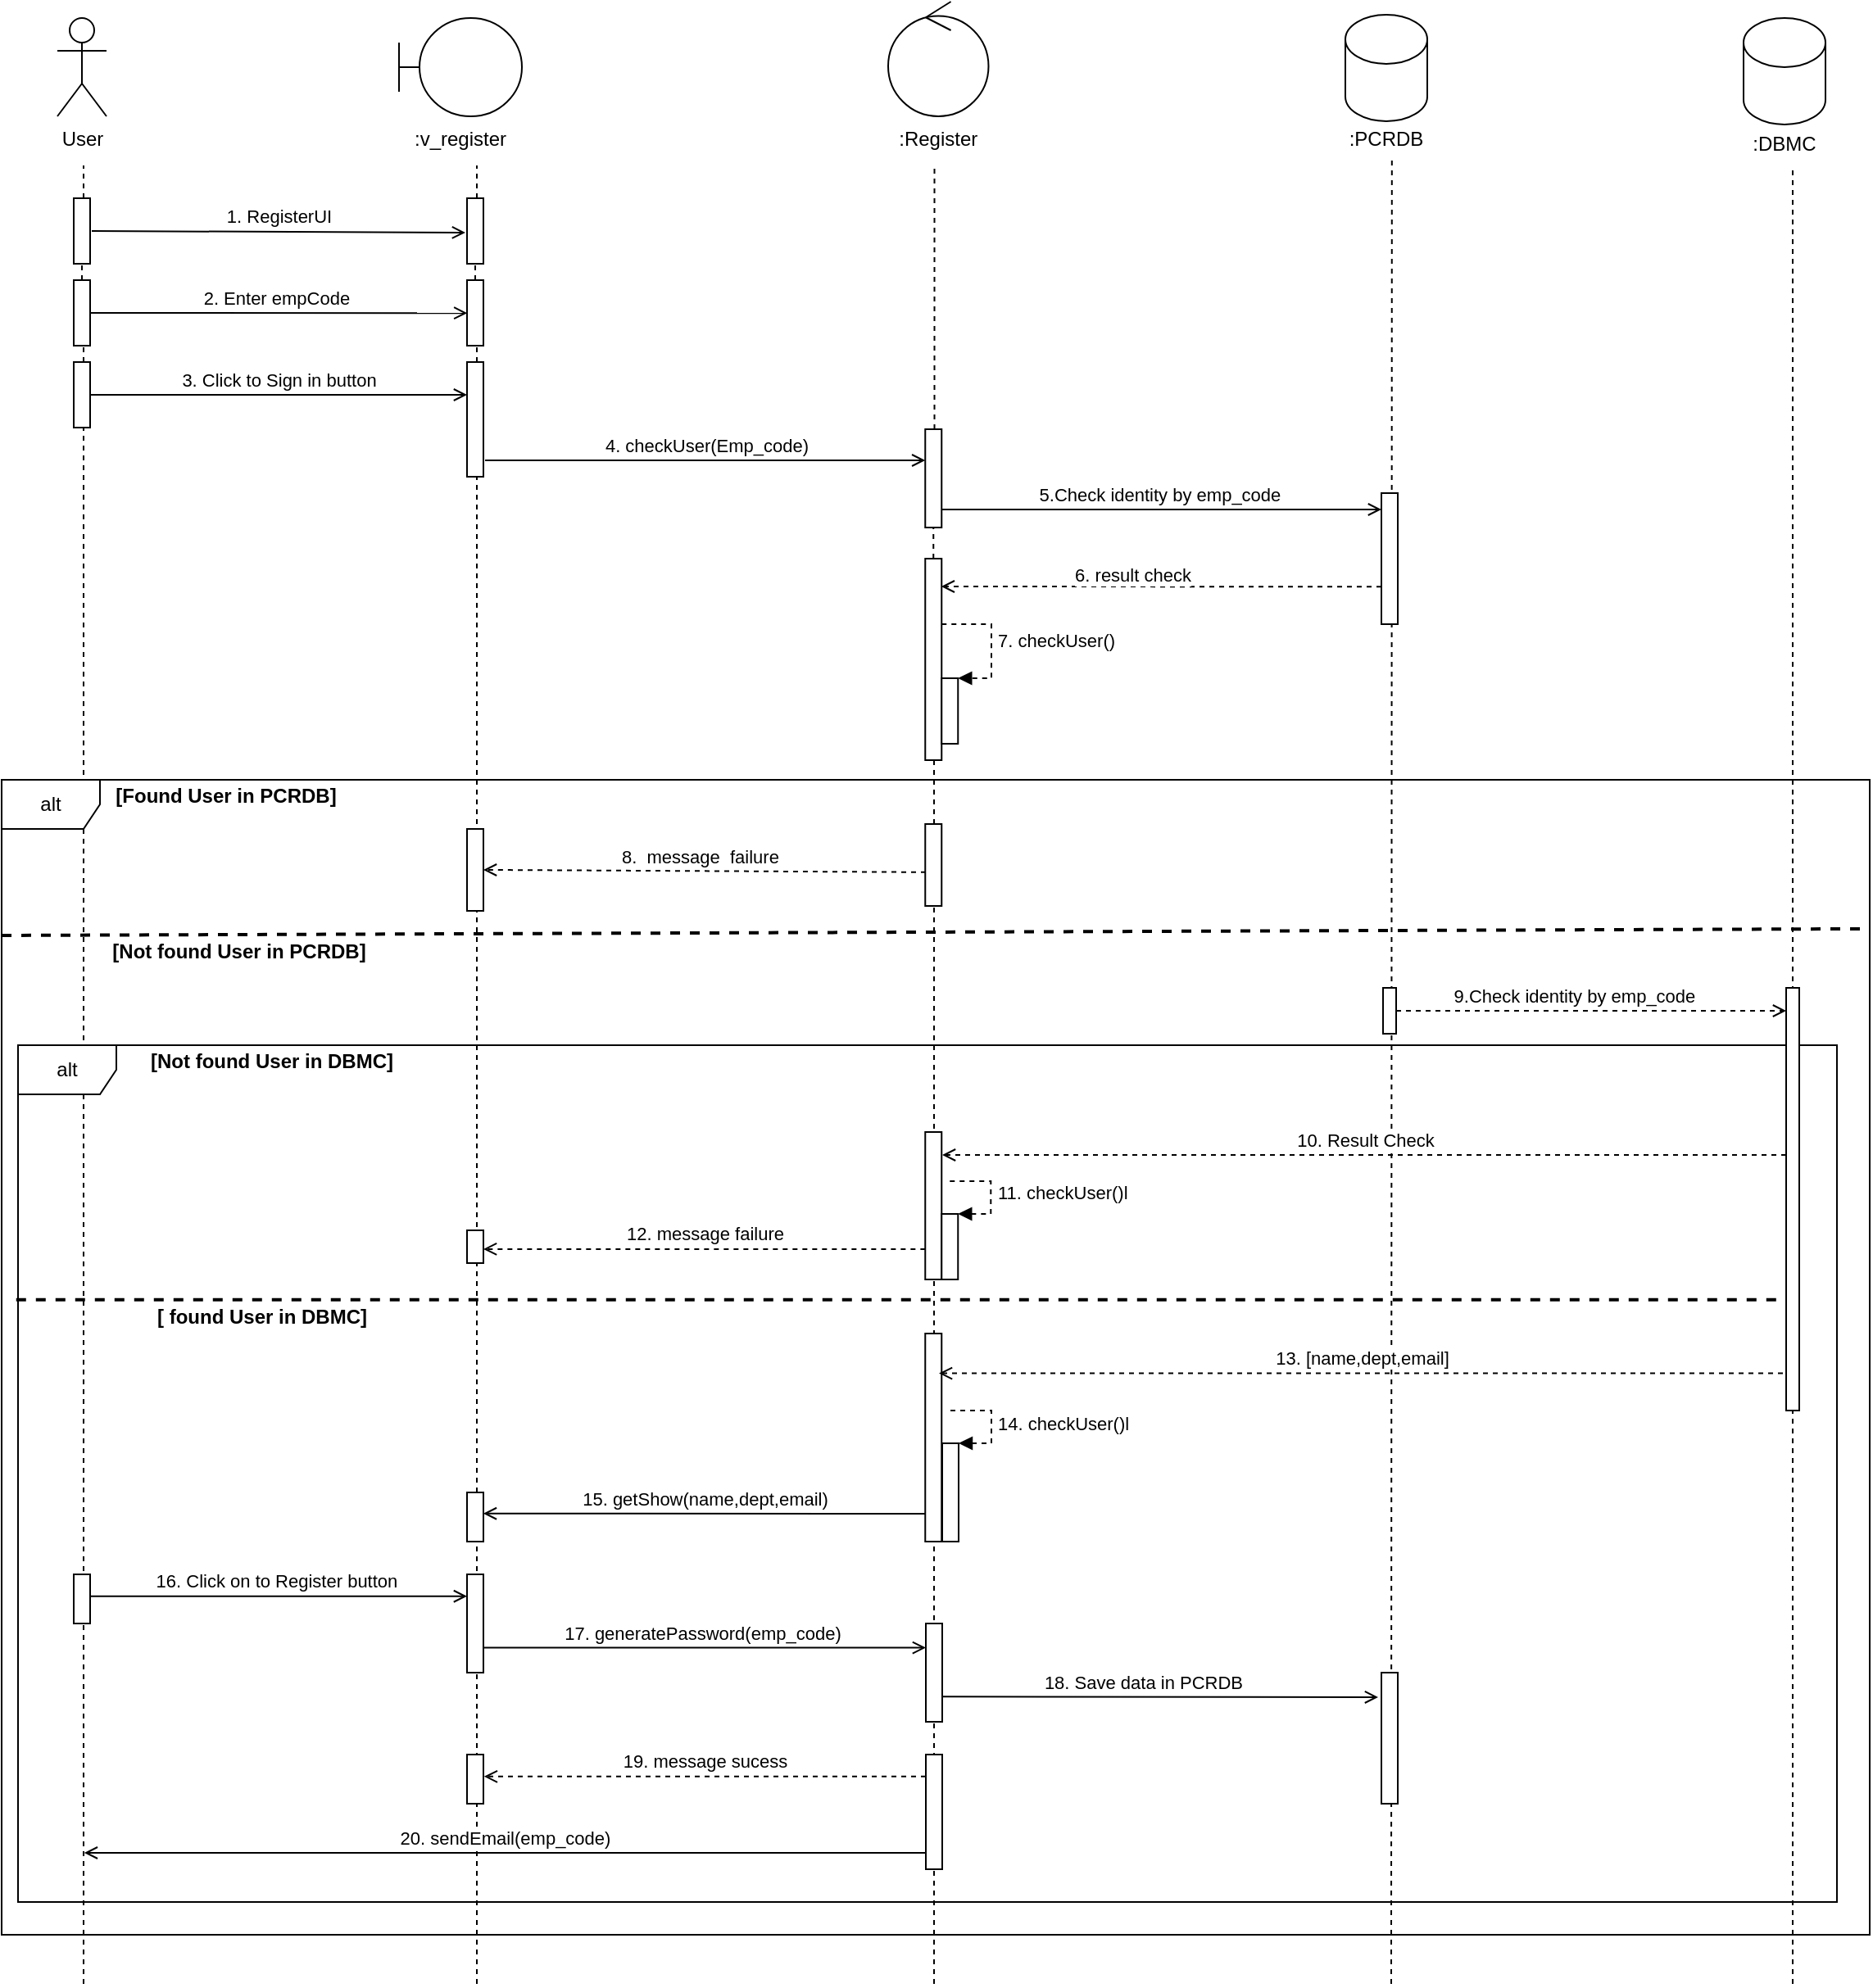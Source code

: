 <mxfile version="13.6.10" type="browser"><diagram id="na9_1-DkOvsSLnr0sH5D" name="Page-1"><mxGraphModel dx="2076" dy="1096" grid="1" gridSize="10" guides="1" tooltips="1" connect="1" arrows="1" fold="1" page="1" pageScale="1" pageWidth="827" pageHeight="1169" math="0" shadow="0"><root><mxCell id="0"/><mxCell id="1" parent="0"/><mxCell id="XksbnOzdGf_ZsCuprByz-1" value="User" style="shape=umlActor;verticalLabelPosition=bottom;verticalAlign=top;html=1;outlineConnect=0;" parent="1" vertex="1"><mxGeometry x="104" y="120" width="30" height="60" as="geometry"/></mxCell><mxCell id="XksbnOzdGf_ZsCuprByz-2" value="" style="endArrow=none;dashed=1;html=1;" parent="1" source="XksbnOzdGf_ZsCuprByz-6" edge="1"><mxGeometry width="50" height="50" relative="1" as="geometry"><mxPoint x="120" y="720" as="sourcePoint"/><mxPoint x="120" y="210" as="targetPoint"/></mxGeometry></mxCell><mxCell id="XksbnOzdGf_ZsCuprByz-3" value="" style="shape=umlBoundary;whiteSpace=wrap;html=1;" parent="1" vertex="1"><mxGeometry x="312.5" y="120" width="75" height="60" as="geometry"/></mxCell><mxCell id="XksbnOzdGf_ZsCuprByz-4" value=":v_register" style="text;align=center;fontStyle=0;verticalAlign=middle;spacingLeft=3;spacingRight=3;strokeColor=none;rotatable=0;points=[[0,0.5],[1,0.5]];portConstraint=eastwest;" parent="1" vertex="1"><mxGeometry x="310" y="180" width="80" height="26" as="geometry"/></mxCell><mxCell id="XksbnOzdGf_ZsCuprByz-5" value="" style="endArrow=none;dashed=1;html=1;" parent="1" source="XksbnOzdGf_ZsCuprByz-8" edge="1"><mxGeometry width="50" height="50" relative="1" as="geometry"><mxPoint x="360" y="720" as="sourcePoint"/><mxPoint x="360" y="210.0" as="targetPoint"/></mxGeometry></mxCell><mxCell id="XksbnOzdGf_ZsCuprByz-6" value="" style="html=1;points=[];perimeter=orthogonalPerimeter;" parent="1" vertex="1"><mxGeometry x="114" y="230" width="10" height="40" as="geometry"/></mxCell><mxCell id="XksbnOzdGf_ZsCuprByz-7" value="" style="endArrow=none;dashed=1;html=1;" parent="1" source="XksbnOzdGf_ZsCuprByz-11" target="XksbnOzdGf_ZsCuprByz-6" edge="1"><mxGeometry width="50" height="50" relative="1" as="geometry"><mxPoint x="120" y="720" as="sourcePoint"/><mxPoint x="120" y="210.0" as="targetPoint"/></mxGeometry></mxCell><mxCell id="XksbnOzdGf_ZsCuprByz-8" value="" style="html=1;points=[];perimeter=orthogonalPerimeter;" parent="1" vertex="1"><mxGeometry x="354" y="230" width="10" height="40" as="geometry"/></mxCell><mxCell id="XksbnOzdGf_ZsCuprByz-9" value="" style="endArrow=none;dashed=1;html=1;" parent="1" source="XksbnOzdGf_ZsCuprByz-13" target="XksbnOzdGf_ZsCuprByz-8" edge="1"><mxGeometry width="50" height="50" relative="1" as="geometry"><mxPoint x="360" y="720" as="sourcePoint"/><mxPoint x="360" y="210.0" as="targetPoint"/></mxGeometry></mxCell><mxCell id="XksbnOzdGf_ZsCuprByz-10" value="1. RegisterUI" style="html=1;verticalAlign=bottom;endArrow=open;endFill=0;" parent="1" edge="1"><mxGeometry width="80" relative="1" as="geometry"><mxPoint x="125" y="250" as="sourcePoint"/><mxPoint x="353" y="251" as="targetPoint"/></mxGeometry></mxCell><mxCell id="XksbnOzdGf_ZsCuprByz-11" value="" style="html=1;points=[];perimeter=orthogonalPerimeter;" parent="1" vertex="1"><mxGeometry x="114" y="280" width="10" height="40" as="geometry"/></mxCell><mxCell id="XksbnOzdGf_ZsCuprByz-12" value="" style="endArrow=none;dashed=1;html=1;" parent="1" target="XksbnOzdGf_ZsCuprByz-11" edge="1"><mxGeometry width="50" height="50" relative="1" as="geometry"><mxPoint x="120" y="1320" as="sourcePoint"/><mxPoint x="120" y="270" as="targetPoint"/></mxGeometry></mxCell><mxCell id="XksbnOzdGf_ZsCuprByz-13" value="" style="html=1;points=[];perimeter=orthogonalPerimeter;" parent="1" vertex="1"><mxGeometry x="354" y="280" width="10" height="40" as="geometry"/></mxCell><mxCell id="XksbnOzdGf_ZsCuprByz-14" value="" style="endArrow=none;dashed=1;html=1;" parent="1" target="XksbnOzdGf_ZsCuprByz-13" edge="1"><mxGeometry width="50" height="50" relative="1" as="geometry"><mxPoint x="360" y="1320" as="sourcePoint"/><mxPoint x="360" y="270" as="targetPoint"/></mxGeometry></mxCell><mxCell id="XksbnOzdGf_ZsCuprByz-15" value="2. Enter empCode&amp;nbsp;" style="html=1;verticalAlign=bottom;endArrow=open;entryX=0.016;entryY=0.503;entryDx=0;entryDy=0;entryPerimeter=0;endFill=0;" parent="1" target="XksbnOzdGf_ZsCuprByz-13" edge="1"><mxGeometry width="80" relative="1" as="geometry"><mxPoint x="124" y="300" as="sourcePoint"/><mxPoint x="204" y="300" as="targetPoint"/></mxGeometry></mxCell><mxCell id="XksbnOzdGf_ZsCuprByz-16" value="" style="html=1;points=[];perimeter=orthogonalPerimeter;" parent="1" vertex="1"><mxGeometry x="114" y="330" width="10" height="40" as="geometry"/></mxCell><mxCell id="XksbnOzdGf_ZsCuprByz-17" value="" style="html=1;points=[];perimeter=orthogonalPerimeter;" parent="1" vertex="1"><mxGeometry x="354" y="330" width="10" height="70" as="geometry"/></mxCell><mxCell id="XksbnOzdGf_ZsCuprByz-18" value="3. Click to Sign in button" style="html=1;verticalAlign=bottom;endArrow=open;endFill=0;" parent="1" target="XksbnOzdGf_ZsCuprByz-17" edge="1"><mxGeometry width="80" relative="1" as="geometry"><mxPoint x="124" y="350" as="sourcePoint"/><mxPoint x="204" y="350" as="targetPoint"/></mxGeometry></mxCell><mxCell id="XksbnOzdGf_ZsCuprByz-19" value="" style="ellipse;shape=umlControl;whiteSpace=wrap;html=1;" parent="1" vertex="1"><mxGeometry x="611" y="110" width="61.25" height="70" as="geometry"/></mxCell><mxCell id="XksbnOzdGf_ZsCuprByz-20" value=":Register" style="text;align=center;fontStyle=0;verticalAlign=middle;spacingLeft=3;spacingRight=3;strokeColor=none;rotatable=0;points=[[0,0.5],[1,0.5]];portConstraint=eastwest;" parent="1" vertex="1"><mxGeometry x="601.63" y="180" width="80" height="26" as="geometry"/></mxCell><mxCell id="XksbnOzdGf_ZsCuprByz-21" value="" style="endArrow=none;dashed=1;html=1;" parent="1" source="XksbnOzdGf_ZsCuprByz-24" edge="1"><mxGeometry width="50" height="50" relative="1" as="geometry"><mxPoint x="639.25" y="720.941" as="sourcePoint"/><mxPoint x="639.25" y="210" as="targetPoint"/></mxGeometry></mxCell><mxCell id="XksbnOzdGf_ZsCuprByz-23" value="4. checkUser(Emp_code)" style="html=1;verticalAlign=bottom;endArrow=open;endFill=0;" parent="1" target="XksbnOzdGf_ZsCuprByz-24" edge="1"><mxGeometry width="80" relative="1" as="geometry"><mxPoint x="365" y="390" as="sourcePoint"/><mxPoint x="445" y="390" as="targetPoint"/></mxGeometry></mxCell><mxCell id="XksbnOzdGf_ZsCuprByz-24" value="" style="html=1;points=[];perimeter=orthogonalPerimeter;" parent="1" vertex="1"><mxGeometry x="633.63" y="371" width="10" height="60" as="geometry"/></mxCell><mxCell id="XksbnOzdGf_ZsCuprByz-25" value="" style="endArrow=none;dashed=1;html=1;" parent="1" target="XksbnOzdGf_ZsCuprByz-24" edge="1"><mxGeometry width="50" height="50" relative="1" as="geometry"><mxPoint x="638.63" y="450" as="sourcePoint"/><mxPoint x="639.25" y="210.0" as="targetPoint"/></mxGeometry></mxCell><mxCell id="XksbnOzdGf_ZsCuprByz-26" value="" style="shape=cylinder3;whiteSpace=wrap;html=1;boundedLbl=1;backgroundOutline=1;size=15;" parent="1" vertex="1"><mxGeometry x="890" y="118" width="50" height="65" as="geometry"/></mxCell><mxCell id="XksbnOzdGf_ZsCuprByz-27" value=":PCRDB" style="text;align=center;fontStyle=0;verticalAlign=middle;spacingLeft=3;spacingRight=3;strokeColor=none;rotatable=0;points=[[0,0.5],[1,0.5]];portConstraint=eastwest;" parent="1" vertex="1"><mxGeometry x="875" y="180" width="80" height="26" as="geometry"/></mxCell><mxCell id="XksbnOzdGf_ZsCuprByz-28" value="" style="endArrow=none;dashed=1;html=1;" parent="1" edge="1"><mxGeometry width="50" height="50" relative="1" as="geometry"><mxPoint x="918" y="1320" as="sourcePoint"/><mxPoint x="918.41" y="206" as="targetPoint"/></mxGeometry></mxCell><mxCell id="XksbnOzdGf_ZsCuprByz-32" value="5.Check identity by emp_code&amp;nbsp;" style="html=1;verticalAlign=bottom;endArrow=open;endFill=0;" parent="1" target="XksbnOzdGf_ZsCuprByz-34" edge="1"><mxGeometry width="80" relative="1" as="geometry"><mxPoint x="643.63" y="420" as="sourcePoint"/><mxPoint x="912.26" y="420" as="targetPoint"/></mxGeometry></mxCell><mxCell id="XksbnOzdGf_ZsCuprByz-34" value="" style="html=1;points=[];perimeter=orthogonalPerimeter;" parent="1" vertex="1"><mxGeometry x="912" y="410" width="10" height="30" as="geometry"/></mxCell><mxCell id="XksbnOzdGf_ZsCuprByz-37" value="" style="shape=cylinder3;whiteSpace=wrap;html=1;boundedLbl=1;backgroundOutline=1;size=15;" parent="1" vertex="1"><mxGeometry x="1133" y="120" width="50" height="65" as="geometry"/></mxCell><mxCell id="XksbnOzdGf_ZsCuprByz-38" value=":DBMC" style="text;align=center;fontStyle=0;verticalAlign=middle;spacingLeft=3;spacingRight=3;strokeColor=none;rotatable=0;points=[[0,0.5],[1,0.5]];portConstraint=eastwest;" parent="1" vertex="1"><mxGeometry x="1118" y="183" width="80" height="26" as="geometry"/></mxCell><mxCell id="XksbnOzdGf_ZsCuprByz-39" value="" style="endArrow=none;dashed=1;html=1;entryX=0.563;entryY=1.038;entryDx=0;entryDy=0;entryPerimeter=0;" parent="1" target="XksbnOzdGf_ZsCuprByz-38" edge="1"><mxGeometry width="50" height="50" relative="1" as="geometry"><mxPoint x="1163" y="1320" as="sourcePoint"/><mxPoint x="1190" y="200" as="targetPoint"/><Array as="points"><mxPoint x="1163" y="210"/></Array></mxGeometry></mxCell><mxCell id="XksbnOzdGf_ZsCuprByz-42" value="" style="html=1;points=[];perimeter=orthogonalPerimeter;" parent="1" vertex="1"><mxGeometry x="912" y="410" width="10" height="80" as="geometry"/></mxCell><mxCell id="_TWNoBXJk80m6GREhOcR-2" value="" style="endArrow=none;dashed=1;html=1;" edge="1" parent="1" source="_TWNoBXJk80m6GREhOcR-6"><mxGeometry width="50" height="50" relative="1" as="geometry"><mxPoint x="639" y="720" as="sourcePoint"/><mxPoint x="638.63" y="480" as="targetPoint"/></mxGeometry></mxCell><mxCell id="_TWNoBXJk80m6GREhOcR-3" value="" style="endArrow=open;html=1;entryX=1.477;entryY=0.425;entryDx=0;entryDy=0;entryPerimeter=0;exitX=0.5;exitY=0.197;exitDx=0;exitDy=0;exitPerimeter=0;endFill=0;dashed=1;" edge="1" parent="1"><mxGeometry width="50" height="50" relative="1" as="geometry"><mxPoint x="912.0" y="467.13" as="sourcePoint"/><mxPoint x="643.4" y="467" as="targetPoint"/></mxGeometry></mxCell><mxCell id="_TWNoBXJk80m6GREhOcR-5" value="6. result check" style="edgeLabel;html=1;align=center;verticalAlign=middle;resizable=0;points=[];" vertex="1" connectable="0" parent="_TWNoBXJk80m6GREhOcR-3"><mxGeometry x="0.35" y="-1" relative="1" as="geometry"><mxPoint x="29.38" y="-6.04" as="offset"/></mxGeometry></mxCell><mxCell id="_TWNoBXJk80m6GREhOcR-6" value="" style="html=1;points=[];perimeter=orthogonalPerimeter;" vertex="1" parent="1"><mxGeometry x="633.63" y="450" width="10" height="123" as="geometry"/></mxCell><mxCell id="_TWNoBXJk80m6GREhOcR-7" value="" style="endArrow=none;dashed=1;html=1;" edge="1" parent="1" target="_TWNoBXJk80m6GREhOcR-6"><mxGeometry width="50" height="50" relative="1" as="geometry"><mxPoint x="639" y="1320" as="sourcePoint"/><mxPoint x="639" y="490" as="targetPoint"/></mxGeometry></mxCell><mxCell id="_TWNoBXJk80m6GREhOcR-12" value="" style="html=1;points=[];perimeter=orthogonalPerimeter;" vertex="1" parent="1"><mxGeometry x="643.63" y="523" width="10" height="40" as="geometry"/></mxCell><mxCell id="_TWNoBXJk80m6GREhOcR-13" value="7. checkUser()" style="edgeStyle=orthogonalEdgeStyle;html=1;align=left;spacingLeft=2;endArrow=block;rounded=0;entryX=1;entryY=0;dashed=1;" edge="1" target="_TWNoBXJk80m6GREhOcR-12" parent="1" source="_TWNoBXJk80m6GREhOcR-6"><mxGeometry x="-0.274" y="-10" relative="1" as="geometry"><mxPoint x="649" y="503" as="sourcePoint"/><Array as="points"><mxPoint x="674" y="490"/><mxPoint x="674" y="523"/></Array><mxPoint x="10" y="10" as="offset"/></mxGeometry></mxCell><mxCell id="_TWNoBXJk80m6GREhOcR-16" value="alt" style="shape=umlFrame;whiteSpace=wrap;html=1;" vertex="1" parent="1"><mxGeometry x="70" y="585" width="1140" height="705" as="geometry"/></mxCell><mxCell id="_TWNoBXJk80m6GREhOcR-17" value="[Found User in PCRDB]" style="text;html=1;strokeColor=none;fillColor=none;align=center;verticalAlign=middle;whiteSpace=wrap;rounded=0;fontStyle=1" vertex="1" parent="1"><mxGeometry x="134" y="585" width="146" height="20" as="geometry"/></mxCell><mxCell id="_TWNoBXJk80m6GREhOcR-19" value="" style="html=1;points=[];perimeter=orthogonalPerimeter;" vertex="1" parent="1"><mxGeometry x="354" y="615" width="10" height="50" as="geometry"/></mxCell><mxCell id="_TWNoBXJk80m6GREhOcR-20" value="" style="html=1;points=[];perimeter=orthogonalPerimeter;" vertex="1" parent="1"><mxGeometry x="633.63" y="612" width="10" height="50" as="geometry"/></mxCell><mxCell id="_TWNoBXJk80m6GREhOcR-21" value="8.&amp;nbsp; message&amp;nbsp; failure&amp;nbsp;&amp;nbsp;" style="html=1;verticalAlign=bottom;endArrow=open;dashed=1;exitX=0.037;exitY=0.588;exitDx=0;exitDy=0;exitPerimeter=0;endFill=0;" edge="1" parent="1" source="_TWNoBXJk80m6GREhOcR-20" target="_TWNoBXJk80m6GREhOcR-19"><mxGeometry width="80" relative="1" as="geometry"><mxPoint x="510" y="630" as="sourcePoint"/><mxPoint x="590" y="630" as="targetPoint"/><Array as="points"><mxPoint x="370" y="640"/></Array></mxGeometry></mxCell><mxCell id="_TWNoBXJk80m6GREhOcR-23" value="" style="html=1;points=[];perimeter=orthogonalPerimeter;" vertex="1" parent="1"><mxGeometry x="1159" y="712" width="8" height="28" as="geometry"/></mxCell><mxCell id="_TWNoBXJk80m6GREhOcR-25" value="" style="html=1;points=[];perimeter=orthogonalPerimeter;" vertex="1" parent="1"><mxGeometry x="913" y="712" width="8" height="28" as="geometry"/></mxCell><mxCell id="_TWNoBXJk80m6GREhOcR-27" value="" style="endArrow=open;html=1;dashed=1;strokeWidth=1;endFill=0;" edge="1" parent="1" source="_TWNoBXJk80m6GREhOcR-25" target="_TWNoBXJk80m6GREhOcR-23"><mxGeometry width="50" height="50" relative="1" as="geometry"><mxPoint x="950" y="762" as="sourcePoint"/><mxPoint x="1000" y="712" as="targetPoint"/></mxGeometry></mxCell><mxCell id="_TWNoBXJk80m6GREhOcR-28" value="9.Check identity by emp_code&amp;nbsp;" style="edgeLabel;html=1;align=center;verticalAlign=middle;resizable=0;points=[];" vertex="1" connectable="0" parent="_TWNoBXJk80m6GREhOcR-27"><mxGeometry x="-0.157" y="2" relative="1" as="geometry"><mxPoint x="9" y="-7" as="offset"/></mxGeometry></mxCell><mxCell id="_TWNoBXJk80m6GREhOcR-30" value="[Not found User in PCRDB]" style="text;html=1;strokeColor=none;fillColor=none;align=center;verticalAlign=middle;whiteSpace=wrap;rounded=0;fontStyle=1" vertex="1" parent="1"><mxGeometry x="120" y="680" width="190" height="20" as="geometry"/></mxCell><mxCell id="_TWNoBXJk80m6GREhOcR-31" value="alt" style="shape=umlFrame;whiteSpace=wrap;html=1;" vertex="1" parent="1"><mxGeometry x="80" y="747" width="1110" height="523" as="geometry"/></mxCell><mxCell id="_TWNoBXJk80m6GREhOcR-32" value="[Not found User in DBMC]" style="text;html=1;strokeColor=none;fillColor=none;align=center;verticalAlign=middle;whiteSpace=wrap;rounded=0;fontStyle=1" vertex="1" parent="1"><mxGeometry x="140" y="747" width="190" height="20" as="geometry"/></mxCell><mxCell id="_TWNoBXJk80m6GREhOcR-33" value="" style="html=1;points=[];perimeter=orthogonalPerimeter;" vertex="1" parent="1"><mxGeometry x="1159" y="712" width="8" height="258" as="geometry"/></mxCell><mxCell id="_TWNoBXJk80m6GREhOcR-39" value="" style="html=1;points=[];perimeter=orthogonalPerimeter;" vertex="1" parent="1"><mxGeometry x="633.63" y="800" width="10" height="90" as="geometry"/></mxCell><mxCell id="_TWNoBXJk80m6GREhOcR-40" value="10. Result Check" style="html=1;verticalAlign=bottom;endArrow=open;dashed=1;strokeWidth=1;endFill=0;" edge="1" parent="1"><mxGeometry width="80" relative="1" as="geometry"><mxPoint x="1159" y="814" as="sourcePoint"/><mxPoint x="644" y="814" as="targetPoint"/></mxGeometry></mxCell><mxCell id="_TWNoBXJk80m6GREhOcR-43" value="" style="html=1;points=[];perimeter=orthogonalPerimeter;" vertex="1" parent="1"><mxGeometry x="643.63" y="850" width="10" height="40" as="geometry"/></mxCell><mxCell id="_TWNoBXJk80m6GREhOcR-44" value="11. checkUser()l" style="edgeStyle=orthogonalEdgeStyle;html=1;align=left;spacingLeft=2;endArrow=block;rounded=0;entryX=1;entryY=0;dashed=1;strokeWidth=1;" edge="1" target="_TWNoBXJk80m6GREhOcR-43" parent="1"><mxGeometry relative="1" as="geometry"><mxPoint x="648.63" y="830" as="sourcePoint"/><Array as="points"><mxPoint x="673.63" y="830"/></Array></mxGeometry></mxCell><mxCell id="_TWNoBXJk80m6GREhOcR-45" value="12. message failure" style="html=1;verticalAlign=bottom;endArrow=open;dashed=1;strokeWidth=1;exitX=0.004;exitY=0.794;exitDx=0;exitDy=0;exitPerimeter=0;endFill=0;" edge="1" parent="1" source="_TWNoBXJk80m6GREhOcR-39" target="_TWNoBXJk80m6GREhOcR-46"><mxGeometry width="80" relative="1" as="geometry"><mxPoint x="430" y="850" as="sourcePoint"/><mxPoint x="510" y="850" as="targetPoint"/></mxGeometry></mxCell><mxCell id="_TWNoBXJk80m6GREhOcR-46" value="" style="html=1;points=[];perimeter=orthogonalPerimeter;" vertex="1" parent="1"><mxGeometry x="354" y="860" width="10" height="20" as="geometry"/></mxCell><mxCell id="_TWNoBXJk80m6GREhOcR-47" value="" style="endArrow=none;dashed=1;html=1;strokeWidth=2;exitX=-0.001;exitY=0.297;exitDx=0;exitDy=0;exitPerimeter=0;" edge="1" parent="1" source="_TWNoBXJk80m6GREhOcR-31" target="_TWNoBXJk80m6GREhOcR-33"><mxGeometry width="50" height="50" relative="1" as="geometry"><mxPoint x="311" y="901" as="sourcePoint"/><mxPoint x="1161" y="901" as="targetPoint"/></mxGeometry></mxCell><mxCell id="_TWNoBXJk80m6GREhOcR-48" value="[ found User in DBMC]" style="text;html=1;strokeColor=none;fillColor=none;align=center;verticalAlign=middle;whiteSpace=wrap;rounded=0;fontStyle=1" vertex="1" parent="1"><mxGeometry x="134" y="903" width="190" height="20" as="geometry"/></mxCell><mxCell id="_TWNoBXJk80m6GREhOcR-49" value="" style="html=1;points=[];perimeter=orthogonalPerimeter;" vertex="1" parent="1"><mxGeometry x="633.63" y="923" width="10" height="127" as="geometry"/></mxCell><mxCell id="_TWNoBXJk80m6GREhOcR-50" value="13. [name,dept,email]" style="html=1;verticalAlign=bottom;endArrow=open;dashed=1;strokeWidth=1;endFill=0;" edge="1" parent="1"><mxGeometry width="80" relative="1" as="geometry"><mxPoint x="1157" y="947.29" as="sourcePoint"/><mxPoint x="642" y="947.29" as="targetPoint"/></mxGeometry></mxCell><mxCell id="_TWNoBXJk80m6GREhOcR-51" value="" style="html=1;points=[];perimeter=orthogonalPerimeter;" vertex="1" parent="1"><mxGeometry x="644" y="990" width="10" height="60" as="geometry"/></mxCell><mxCell id="_TWNoBXJk80m6GREhOcR-52" value="14. checkUser()l" style="edgeStyle=orthogonalEdgeStyle;html=1;align=left;spacingLeft=2;endArrow=block;rounded=0;entryX=1;entryY=0;dashed=1;strokeWidth=1;" edge="1" target="_TWNoBXJk80m6GREhOcR-51" parent="1"><mxGeometry relative="1" as="geometry"><mxPoint x="649" y="970" as="sourcePoint"/><Array as="points"><mxPoint x="674" y="970"/></Array></mxGeometry></mxCell><mxCell id="_TWNoBXJk80m6GREhOcR-53" value="15. getShow(name,dept,email)" style="html=1;verticalAlign=bottom;endArrow=open;strokeWidth=1;entryX=0.994;entryY=0.429;entryDx=0;entryDy=0;entryPerimeter=0;endFill=0;" edge="1" parent="1" target="_TWNoBXJk80m6GREhOcR-54"><mxGeometry width="80" relative="1" as="geometry"><mxPoint x="634" y="1033" as="sourcePoint"/><mxPoint x="590" y="1020" as="targetPoint"/></mxGeometry></mxCell><mxCell id="_TWNoBXJk80m6GREhOcR-54" value="" style="html=1;points=[];perimeter=orthogonalPerimeter;" vertex="1" parent="1"><mxGeometry x="354" y="1020" width="10" height="30" as="geometry"/></mxCell><mxCell id="_TWNoBXJk80m6GREhOcR-56" value="" style="endArrow=none;dashed=1;html=1;exitX=-0.002;exitY=0.266;exitDx=0;exitDy=0;exitPerimeter=0;entryX=0.999;entryY=0.129;entryDx=0;entryDy=0;entryPerimeter=0;strokeWidth=2;" edge="1" parent="1" target="_TWNoBXJk80m6GREhOcR-16"><mxGeometry width="50" height="50" relative="1" as="geometry"><mxPoint x="70.0" y="680.0" as="sourcePoint"/><mxPoint x="1011.88" y="680.71" as="targetPoint"/></mxGeometry></mxCell><mxCell id="_TWNoBXJk80m6GREhOcR-58" value="" style="html=1;points=[];perimeter=orthogonalPerimeter;" vertex="1" parent="1"><mxGeometry x="114" y="1070" width="10" height="30" as="geometry"/></mxCell><mxCell id="_TWNoBXJk80m6GREhOcR-60" value="16. Click on to Register button&amp;nbsp;" style="html=1;verticalAlign=bottom;endArrow=open;strokeWidth=1;exitX=0.972;exitY=0.446;exitDx=0;exitDy=0;exitPerimeter=0;endFill=0;" edge="1" parent="1" source="_TWNoBXJk80m6GREhOcR-58" target="_TWNoBXJk80m6GREhOcR-61"><mxGeometry width="80" relative="1" as="geometry"><mxPoint x="130" y="1070" as="sourcePoint"/><mxPoint x="210" y="1070" as="targetPoint"/></mxGeometry></mxCell><mxCell id="_TWNoBXJk80m6GREhOcR-61" value="" style="html=1;points=[];perimeter=orthogonalPerimeter;" vertex="1" parent="1"><mxGeometry x="354" y="1070" width="10" height="60" as="geometry"/></mxCell><mxCell id="_TWNoBXJk80m6GREhOcR-62" value="" style="html=1;points=[];perimeter=orthogonalPerimeter;" vertex="1" parent="1"><mxGeometry x="634" y="1100" width="10" height="60" as="geometry"/></mxCell><mxCell id="_TWNoBXJk80m6GREhOcR-64" value="17. generatePassword(emp_code)&amp;nbsp;" style="html=1;verticalAlign=bottom;endArrow=open;strokeWidth=1;exitX=0.972;exitY=0.446;exitDx=0;exitDy=0;exitPerimeter=0;endFill=0;" edge="1" parent="1" target="_TWNoBXJk80m6GREhOcR-62"><mxGeometry width="80" relative="1" as="geometry"><mxPoint x="364.0" y="1114.76" as="sourcePoint"/><mxPoint x="594.28" y="1114.76" as="targetPoint"/></mxGeometry></mxCell><mxCell id="_TWNoBXJk80m6GREhOcR-65" value="" style="html=1;points=[];perimeter=orthogonalPerimeter;" vertex="1" parent="1"><mxGeometry x="912" y="1130" width="10" height="80" as="geometry"/></mxCell><mxCell id="_TWNoBXJk80m6GREhOcR-66" value="18. Save data in PCRDB&amp;nbsp;" style="html=1;verticalAlign=bottom;endArrow=open;strokeWidth=1;exitX=0.972;exitY=0.446;exitDx=0;exitDy=0;exitPerimeter=0;endFill=0;" edge="1" parent="1"><mxGeometry x="-0.067" width="80" relative="1" as="geometry"><mxPoint x="644" y="1144.66" as="sourcePoint"/><mxPoint x="910" y="1145" as="targetPoint"/><mxPoint as="offset"/></mxGeometry></mxCell><mxCell id="_TWNoBXJk80m6GREhOcR-67" value="19. message sucess" style="html=1;verticalAlign=bottom;endArrow=open;strokeWidth=1;exitX=0.159;exitY=0.73;exitDx=0;exitDy=0;exitPerimeter=0;dashed=1;endFill=0;" edge="1" parent="1"><mxGeometry width="80" relative="1" as="geometry"><mxPoint x="634.0" y="1193.4" as="sourcePoint"/><mxPoint x="364.41" y="1193.4" as="targetPoint"/></mxGeometry></mxCell><mxCell id="_TWNoBXJk80m6GREhOcR-68" value="" style="html=1;points=[];perimeter=orthogonalPerimeter;" vertex="1" parent="1"><mxGeometry x="634" y="1180" width="10" height="70" as="geometry"/></mxCell><mxCell id="_TWNoBXJk80m6GREhOcR-70" value="" style="html=1;points=[];perimeter=orthogonalPerimeter;" vertex="1" parent="1"><mxGeometry x="354" y="1180" width="10" height="30" as="geometry"/></mxCell><mxCell id="_TWNoBXJk80m6GREhOcR-71" value="20. sendEmail(emp_code)" style="html=1;verticalAlign=bottom;endArrow=open;strokeWidth=1;endFill=0;" edge="1" parent="1" source="_TWNoBXJk80m6GREhOcR-68"><mxGeometry width="80" relative="1" as="geometry"><mxPoint x="390.0" y="1240" as="sourcePoint"/><mxPoint x="120.41" y="1240" as="targetPoint"/></mxGeometry></mxCell></root></mxGraphModel></diagram></mxfile>